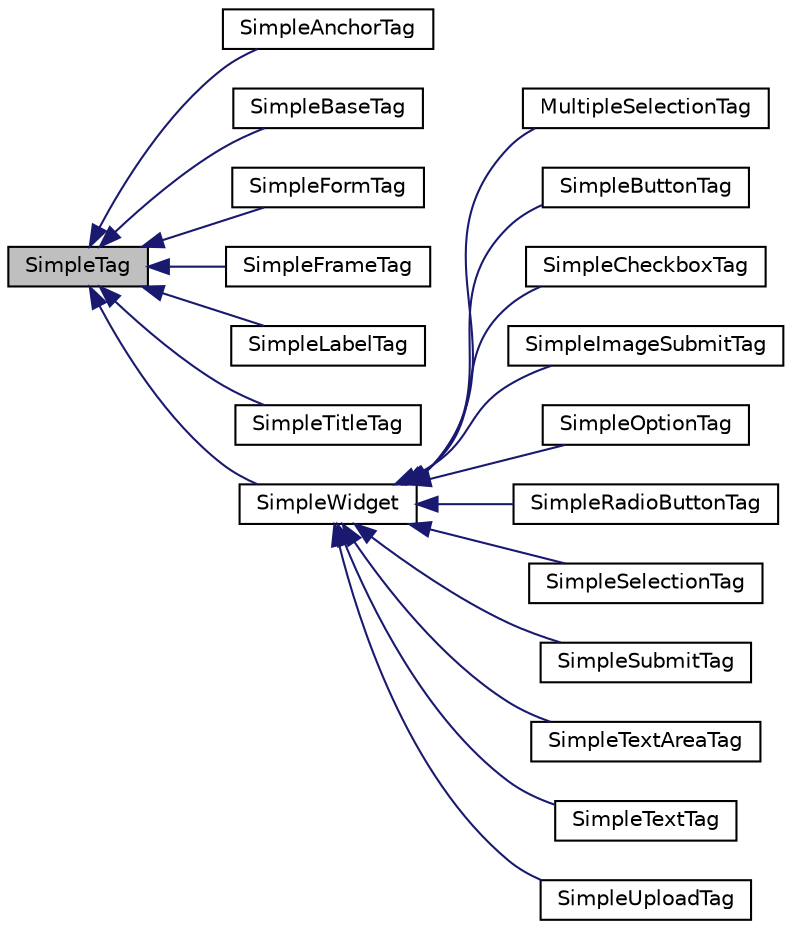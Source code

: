 digraph "SimpleTag"
{
  edge [fontname="Helvetica",fontsize="10",labelfontname="Helvetica",labelfontsize="10"];
  node [fontname="Helvetica",fontsize="10",shape=record];
  rankdir="LR";
  Node1 [label="SimpleTag",height=0.2,width=0.4,color="black", fillcolor="grey75", style="filled" fontcolor="black"];
  Node1 -> Node2 [dir="back",color="midnightblue",fontsize="10",style="solid",fontname="Helvetica"];
  Node2 [label="SimpleAnchorTag",height=0.2,width=0.4,color="black", fillcolor="white", style="filled",URL="$class_simple_anchor_tag.html"];
  Node1 -> Node3 [dir="back",color="midnightblue",fontsize="10",style="solid",fontname="Helvetica"];
  Node3 [label="SimpleBaseTag",height=0.2,width=0.4,color="black", fillcolor="white", style="filled",URL="$class_simple_base_tag.html"];
  Node1 -> Node4 [dir="back",color="midnightblue",fontsize="10",style="solid",fontname="Helvetica"];
  Node4 [label="SimpleFormTag",height=0.2,width=0.4,color="black", fillcolor="white", style="filled",URL="$class_simple_form_tag.html"];
  Node1 -> Node5 [dir="back",color="midnightblue",fontsize="10",style="solid",fontname="Helvetica"];
  Node5 [label="SimpleFrameTag",height=0.2,width=0.4,color="black", fillcolor="white", style="filled",URL="$class_simple_frame_tag.html"];
  Node1 -> Node6 [dir="back",color="midnightblue",fontsize="10",style="solid",fontname="Helvetica"];
  Node6 [label="SimpleLabelTag",height=0.2,width=0.4,color="black", fillcolor="white", style="filled",URL="$class_simple_label_tag.html"];
  Node1 -> Node7 [dir="back",color="midnightblue",fontsize="10",style="solid",fontname="Helvetica"];
  Node7 [label="SimpleTitleTag",height=0.2,width=0.4,color="black", fillcolor="white", style="filled",URL="$class_simple_title_tag.html"];
  Node1 -> Node8 [dir="back",color="midnightblue",fontsize="10",style="solid",fontname="Helvetica"];
  Node8 [label="SimpleWidget",height=0.2,width=0.4,color="black", fillcolor="white", style="filled",URL="$class_simple_widget.html"];
  Node8 -> Node9 [dir="back",color="midnightblue",fontsize="10",style="solid",fontname="Helvetica"];
  Node9 [label="MultipleSelectionTag",height=0.2,width=0.4,color="black", fillcolor="white", style="filled",URL="$class_multiple_selection_tag.html"];
  Node8 -> Node10 [dir="back",color="midnightblue",fontsize="10",style="solid",fontname="Helvetica"];
  Node10 [label="SimpleButtonTag",height=0.2,width=0.4,color="black", fillcolor="white", style="filled",URL="$class_simple_button_tag.html"];
  Node8 -> Node11 [dir="back",color="midnightblue",fontsize="10",style="solid",fontname="Helvetica"];
  Node11 [label="SimpleCheckboxTag",height=0.2,width=0.4,color="black", fillcolor="white", style="filled",URL="$class_simple_checkbox_tag.html"];
  Node8 -> Node12 [dir="back",color="midnightblue",fontsize="10",style="solid",fontname="Helvetica"];
  Node12 [label="SimpleImageSubmitTag",height=0.2,width=0.4,color="black", fillcolor="white", style="filled",URL="$class_simple_image_submit_tag.html"];
  Node8 -> Node13 [dir="back",color="midnightblue",fontsize="10",style="solid",fontname="Helvetica"];
  Node13 [label="SimpleOptionTag",height=0.2,width=0.4,color="black", fillcolor="white", style="filled",URL="$class_simple_option_tag.html"];
  Node8 -> Node14 [dir="back",color="midnightblue",fontsize="10",style="solid",fontname="Helvetica"];
  Node14 [label="SimpleRadioButtonTag",height=0.2,width=0.4,color="black", fillcolor="white", style="filled",URL="$class_simple_radio_button_tag.html"];
  Node8 -> Node15 [dir="back",color="midnightblue",fontsize="10",style="solid",fontname="Helvetica"];
  Node15 [label="SimpleSelectionTag",height=0.2,width=0.4,color="black", fillcolor="white", style="filled",URL="$class_simple_selection_tag.html"];
  Node8 -> Node16 [dir="back",color="midnightblue",fontsize="10",style="solid",fontname="Helvetica"];
  Node16 [label="SimpleSubmitTag",height=0.2,width=0.4,color="black", fillcolor="white", style="filled",URL="$class_simple_submit_tag.html"];
  Node8 -> Node17 [dir="back",color="midnightblue",fontsize="10",style="solid",fontname="Helvetica"];
  Node17 [label="SimpleTextAreaTag",height=0.2,width=0.4,color="black", fillcolor="white", style="filled",URL="$class_simple_text_area_tag.html"];
  Node8 -> Node18 [dir="back",color="midnightblue",fontsize="10",style="solid",fontname="Helvetica"];
  Node18 [label="SimpleTextTag",height=0.2,width=0.4,color="black", fillcolor="white", style="filled",URL="$class_simple_text_tag.html"];
  Node8 -> Node19 [dir="back",color="midnightblue",fontsize="10",style="solid",fontname="Helvetica"];
  Node19 [label="SimpleUploadTag",height=0.2,width=0.4,color="black", fillcolor="white", style="filled",URL="$class_simple_upload_tag.html"];
}
